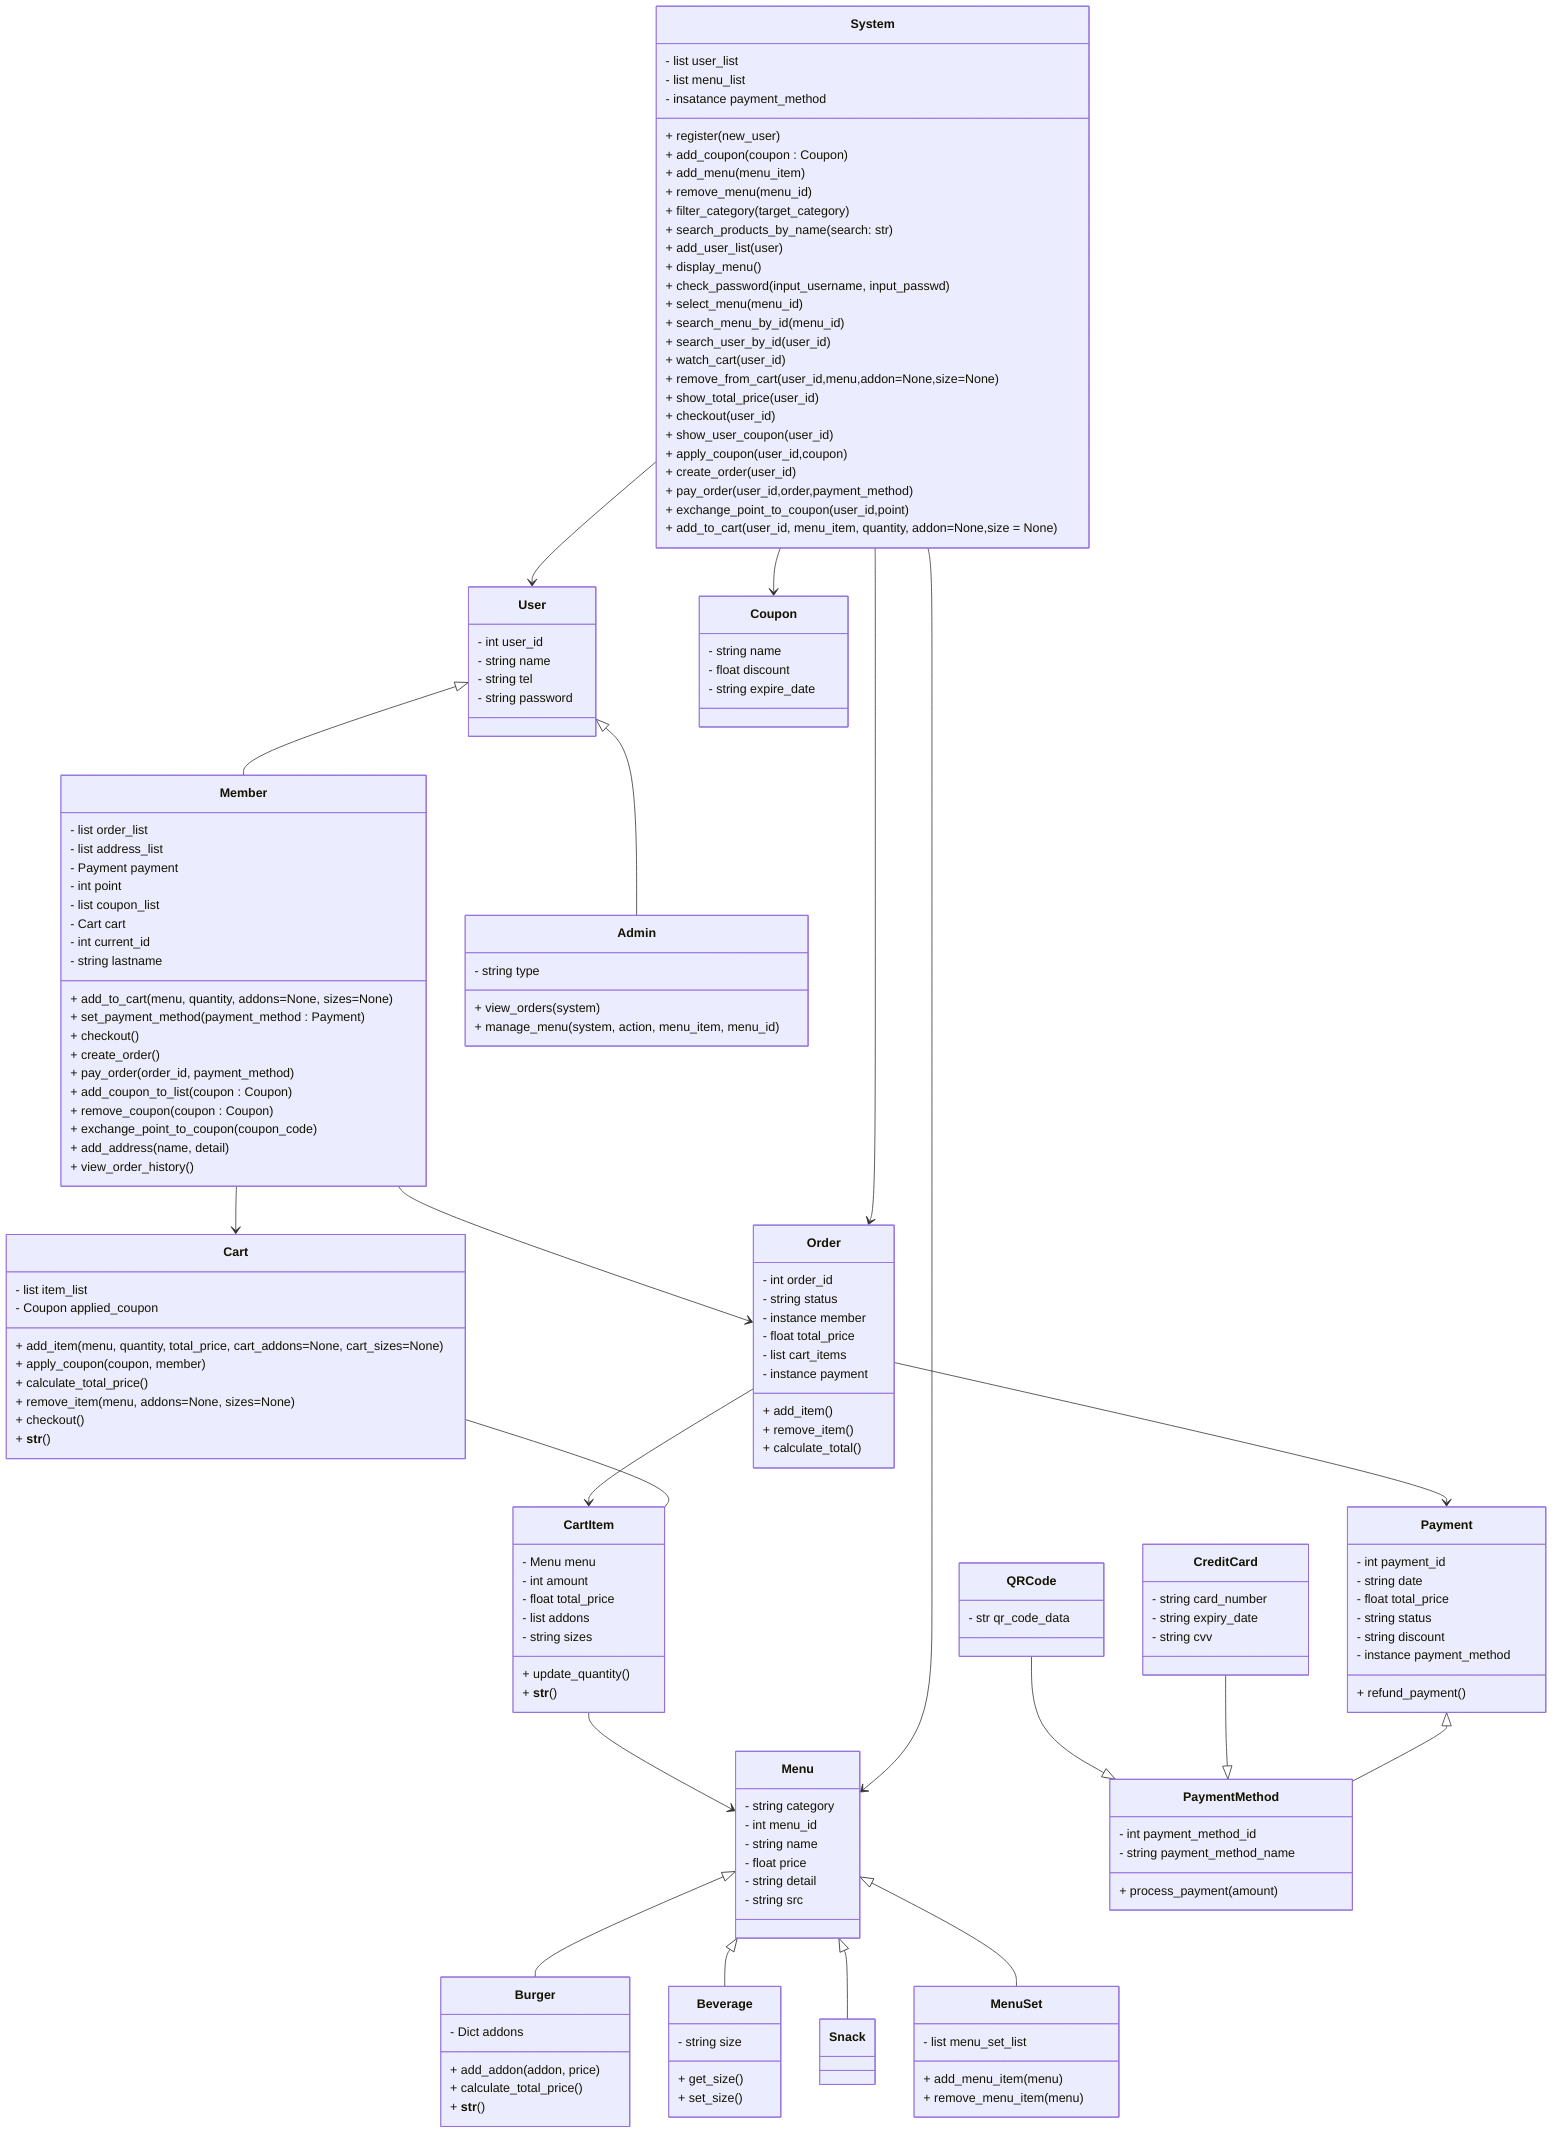 classDiagram
direction TB
    class User {
	    - int user_id
	    - string name
	    - string tel
	    - string password
    }
    class Member {
	    - list order_list
	    - list address_list
	    - Payment payment
	    - int point
	    - list coupon_list
	    - Cart cart
	    - int current_id
	    - string lastname
	    + add_to_cart(menu, quantity, addons=None, sizes=None)
	    + set_payment_method(payment_method : Payment)
	    + checkout()
	    + create_order()
	    + pay_order(order_id, payment_method)
	    + add_coupon_to_list(coupon : Coupon)
	    + remove_coupon(coupon : Coupon)
	    + exchange_point_to_coupon(coupon_code)
	    + add_address(name, detail)
	    + view_order_history()
    }
    class Admin {
	    - string type
	    + view_orders(system)
	    + manage_menu(system, action, menu_item, menu_id)
    }
    class Menu {
	    - string category
	    - int menu_id
	    - string name
	    - float price
	    - string detail
	    - string src
    }
    class Burger {
	    - Dict addons
	    + add_addon(addon, price)
	    + calculate_total_price()
	    + __str__()
    }
    class Beverage {
	    - string size
	    + get_size()
	    + set_size()
    }
    class Snack {
    }
    class MenuSet {
	    - list menu_set_list
	    + add_menu_item(menu)
	    + remove_menu_item(menu)
    }
    class Order {
	    - int order_id
	    - string status
	    - instance member
	    - float total_price
	    - list cart_items
	    - instance payment
	    + add_item()
	    + remove_item()
	    + calculate_total()
    }
    class Cart {
	    - list item_list
	    - Coupon applied_coupon
	    + add_item(menu, quantity, total_price, cart_addons=None, cart_sizes=None)
	    + apply_coupon(coupon, member)
	    + calculate_total_price()
	    + remove_item(menu, addons=None, sizes=None)
	    + checkout()
	    + __str__()
    }
    class CartItem {
	    - Menu menu
	    - int amount
	    - float total_price
	    - list addons
	    - string sizes
	    + update_quantity()
	    + __str__()
    }
    class Payment {
	    - int payment_id
	    - string date
	    - float total_price
	    - string status
	    - string discount
	    - instance payment_method
	    + refund_payment()
    }
    class PaymentMethod {
	    - int payment_method_id
	    - string payment_method_name
	    + process_payment(amount)
    }
    class QRCode {
	    - str qr_code_data
    }
    class CreditCard {
	    - string card_number
	    - string expiry_date
	    - string cvv
    }
    class Coupon {
	    - string name
	    - float discount
	    - string expire_date
    }
    class System {
	    - list user_list
	    - list menu_list
	    - insatance payment_method
	    + register(new_user)
	    + add_coupon(coupon : Coupon)
	    + add_menu(menu_item)
	    + remove_menu(menu_id)
	    + filter_category(target_category)
	    + search_products_by_name(search: str)
	    + add_user_list(user)
	    + display_menu()
	    + check_password(input_username, input_passwd)
	    + select_menu(menu_id)
	    + search_menu_by_id(menu_id)
	    + search_user_by_id(user_id)
	    + watch_cart(user_id)
	    + remove_from_cart(user_id,menu,addon=None,size=None)
	    + show_total_price(user_id)
	    + checkout(user_id)
	    + show_user_coupon(user_id)
	    + apply_coupon(user_id,coupon)
	    + create_order(user_id)
	    + pay_order(user_id,order,payment_method)
	    + exchange_point_to_coupon(user_id,point)
	    + add_to_cart(user_id, menu_item, quantity, addon=None,size = None)
    }

    Menu <|-- Burger
    Menu <|-- Beverage
    Menu <|-- Snack
    Menu <|-- MenuSet
    User <|-- Member
    User <|-- Admin
    Member --> Cart
    Member --> Order
    Order --> CartItem
    CartItem --> Menu
    Order --> Payment
    System --> User
    System --> Menu
    System --> Order
    System --> Coupon
    QRCode --|> PaymentMethod
    CreditCard --|> PaymentMethod
    Payment <|-- PaymentMethod
    Cart -- CartItem